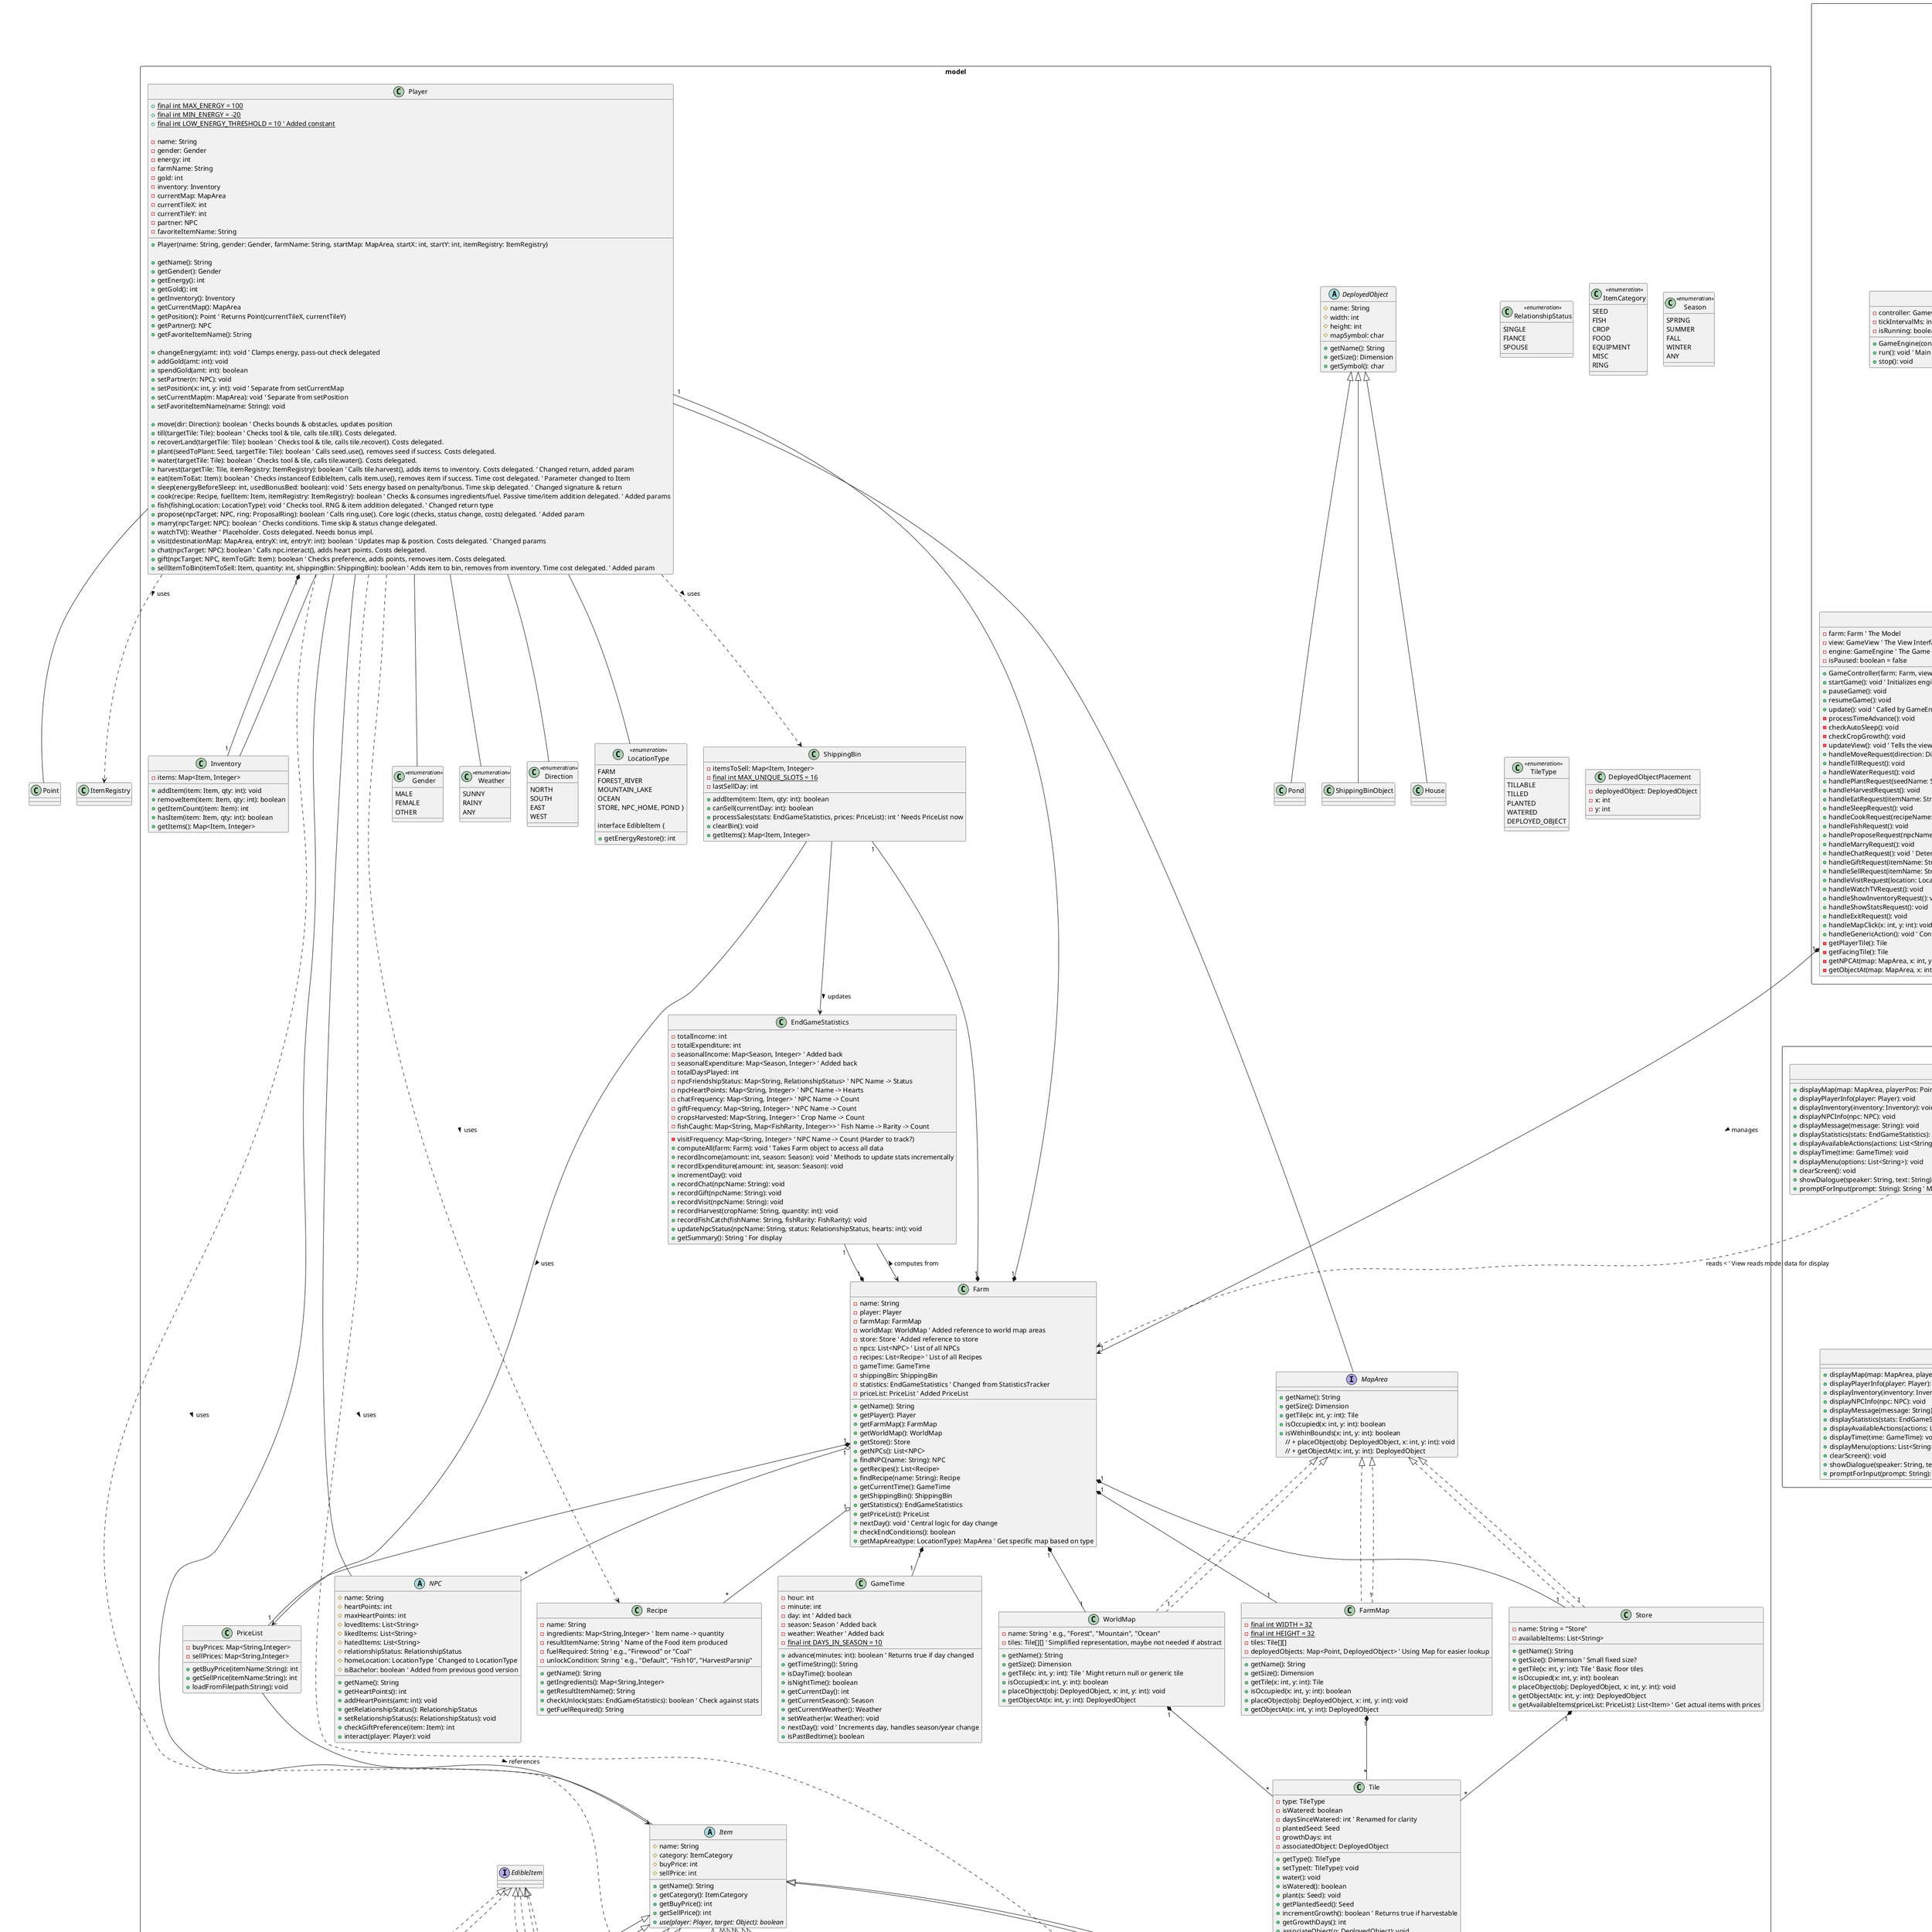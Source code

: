 ' Rancangan Utama Struktur Program
@startuml
' --- MVC Packages ---
package model <<Rectangle>> {
  '================== ENUMERATIONS ==================
  class Gender <<enumeration>> {
    MALE
    FEMALE
    OTHER
  }
  class RelationshipStatus <<enumeration>> {
    SINGLE
    FIANCE
    SPOUSE
  }

  class ItemCategory <<enumeration>> {
    SEED
    FISH
    CROP
    FOOD
    EQUIPMENT
    MISC
    RING
  }
  class Season <<enumeration>> { 
    SPRING
    SUMMER
    FALL
    WINTER
    ANY 
  }
  class Weather <<enumeration>> { 
    SUNNY
    RAINY
    ANY 
  }
  class TileType <<enumeration>> { 
    TILLABLE
    TILLED
    PLANTED
    WATERED
    DEPLOYED_OBJECT 
  }
  class Direction <<enumeration>> { 
    NORTH
    SOUTH
    EAST
    WEST 
  }
  class LocationType <<enumeration>> { 
    FARM
    FOREST_RIVER
    MOUNTAIN_LAKE
    OCEAN
    STORE, NPC_HOME, POND }

  '=================== INTERFACES ===================
  interface EdibleItem {
    + getEnergyRestore(): int
  }
  interface MapArea {
    + getName(): String
    + getSize(): Dimension
    + getTile(x: int, y: int): Tile
    + isOccupied(x: int, y: int): boolean
    + isWithinBounds(x: int, y: int): boolean
    // + placeObject(obj: DeployedObject, x: int, y: int): void
    // + getObjectAt(x: int, y: int): DeployedObject
  }
  ' TimeListener interface removed for simplicity, logic handled centrally

  '================= ABSTRACT CLASSES ================
  abstract class Item {
    # name: String
    # category: ItemCategory
    # buyPrice: int
    # sellPrice: int
    + getName(): String
    + getCategory(): ItemCategory
    + getBuyPrice(): int
    + getSellPrice(): int
    + {abstract} use(player: Player, target: Object): boolean
  }
  abstract class NPC {
    # name: String
    # heartPoints: int
    # maxHeartPoints: int
    # lovedItems: List<String>
    # likedItems: List<String>
    # hatedItems: List<String>
    # relationshipStatus: RelationshipStatus
    # homeLocation: LocationType ' Changed to LocationType
    # isBachelor: boolean ' Added from previous good version
    + getName(): String
    + getHeartPoints(): int
    + addHeartPoints(amt: int): void
    + getRelationshipStatus(): RelationshipStatus
    + setRelationshipStatus(s: RelationshipStatus): void
    + checkGiftPreference(item: Item): int
    + interact(player: Player): void
  }
  abstract class DeployedObject {
    # name: String
    # width: int
    # height: int
    # mapSymbol: char
    + getName(): String
    + getSize(): Dimension
    + getSymbol(): char
  }

  '=================== CORE DOMAIN ==================
  class Farm {
    - name: String
    - player: Player
    - farmMap: FarmMap
    - worldMap: WorldMap ' Added reference to world map areas
    - store: Store ' Added reference to store
    - npcs: List<NPC> ' List of all NPCs
    - recipes: List<Recipe> ' List of all Recipes
    - gameTime: GameTime
    - shippingBin: ShippingBin
    - statistics: EndGameStatistics ' Changed from StatisticsTracker
    - priceList: PriceList ' Added PriceList
    + getName(): String
    + getPlayer(): Player
    + getFarmMap(): FarmMap
    + getWorldMap(): WorldMap
    + getStore(): Store
    + getNPCs(): List<NPC>
    + findNPC(name: String): NPC
    + getRecipes(): List<Recipe>
    + findRecipe(name: String): Recipe
    + getCurrentTime(): GameTime
    + getShippingBin(): ShippingBin
    + getStatistics(): EndGameStatistics
    + getPriceList(): PriceList
    + nextDay(): void ' Central logic for day change
    + checkEndConditions(): boolean
    + getMapArea(type: LocationType): MapArea ' Get specific map based on type
  }
  class Player {
    ' --- Constants ---
    + {static} final int MAX_ENERGY = 100
    + {static} final int MIN_ENERGY = -20
    + {static} final int LOW_ENERGY_THRESHOLD = 10 ' Added constant

    ' --- Attributes ---
    - name: String
    - gender: Gender
    - energy: int
    - farmName: String
    - gold: int
    - inventory: Inventory
    - currentMap: MapArea
    - currentTileX: int
    - currentTileY: int
    - partner: NPC
    - favoriteItemName: String

    ' --- Constructor (Implicit dependency on ItemRegistry not shown in diagram) ---
    + Player(name: String, gender: Gender, farmName: String, startMap: MapArea, startX: int, startY: int, itemRegistry: ItemRegistry)

    ' --- Getters ---
    + getName(): String
    + getGender(): Gender
    + getEnergy(): int
    + getGold(): int
    + getInventory(): Inventory
    + getCurrentMap(): MapArea
    + getPosition(): Point ' Returns Point(currentTileX, currentTileY)
    + getPartner(): NPC
    + getFavoriteItemName(): String

    ' --- Setters / State Changers ---
    + changeEnergy(amt: int): void ' Clamps energy, pass-out check delegated
    + addGold(amt: int): void
    + spendGold(amt: int): boolean
    + setPartner(n: NPC): void
    + setPosition(x: int, y: int): void ' Separate from setCurrentMap
    + setCurrentMap(m: MapArea): void ' Separate from setPosition
    + setFavoriteItemName(name: String): void

    ' --- Action Methods (Many delegate complex logic/state changes to Controller) ---
    + move(dir: Direction): boolean ' Checks bounds & obstacles, updates position
    + till(targetTile: Tile): boolean ' Checks tool & tile, calls tile.till(). Costs delegated.
    + recoverLand(targetTile: Tile): boolean ' Checks tool & tile, calls tile.recover(). Costs delegated.
    + plant(seedToPlant: Seed, targetTile: Tile): boolean ' Calls seed.use(), removes seed if success. Costs delegated.
    + water(targetTile: Tile): boolean ' Checks tool & tile, calls tile.water(). Costs delegated.
    + harvest(targetTile: Tile, itemRegistry: ItemRegistry): boolean ' Calls tile.harvest(), adds items to inventory. Costs delegated. ' Changed return, added param
    + eat(itemToEat: Item): boolean ' Checks instanceof EdibleItem, calls item.use(), removes item if success. Time cost delegated. ' Parameter changed to Item
    + sleep(energyBeforeSleep: int, usedBonusBed: boolean): void ' Sets energy based on penalty/bonus. Time skip delegated. ' Changed signature & return
    + cook(recipe: Recipe, fuelItem: Item, itemRegistry: ItemRegistry): boolean ' Checks & consumes ingredients/fuel. Passive time/item addition delegated. ' Added params
    + fish(fishingLocation: LocationType): void ' Checks tool. RNG & item addition delegated. ' Changed return type
    + propose(npcTarget: NPC, ring: ProposalRing): boolean ' Calls ring.use(). Core logic (checks, status change, costs) delegated. ' Added param
    + marry(npcTarget: NPC): boolean ' Checks conditions. Time skip & status change delegated.
    + watchTV(): Weather ' Placeholder. Costs delegated. Needs bonus impl.
    + visit(destinationMap: MapArea, entryX: int, entryY: int): boolean ' Updates map & position. Costs delegated. ' Changed params
    + chat(npcTarget: NPC): boolean ' Calls npc.interact(), adds heart points. Costs delegated.
    + gift(npcTarget: NPC, itemToGift: Item): boolean ' Checks preference, adds points, removes item. Costs delegated.
    + sellItemToBin(itemToSell: Item, quantity: int, shippingBin: ShippingBin): boolean ' Adds item to bin, removes from inventory. Time cost delegated. ' Added param
  }

  class Inventory {
    - items: Map<Item, Integer>
    + addItem(item: Item, qty: int): void
    + removeItem(item: Item, qty: int): boolean
    + getItemCount(item: Item): int
    + hasItem(item: Item, qty: int): boolean
    + getItems(): Map<Item, Integer>
  }
  class ShippingBin {
    - itemsToSell: Map<Item, Integer>
    - {static} final int MAX_UNIQUE_SLOTS = 16
    - lastSellDay: int
    + addItem(item: Item, qty: int): boolean
    + canSell(currentDay: int): boolean
    + processSales(stats: EndGameStatistics, prices: PriceList): int ' Needs PriceList now
    + clearBin(): void
    + getItems(): Map<Item, Integer>
  }
  class Tile {
    - type: TileType
    - isWatered: boolean
    - daysSinceWatered: int ' Renamed for clarity
    - plantedSeed: Seed
    - growthDays: int
    - associatedObject: DeployedObject
    + getType(): TileType
    + setType(t: TileType): void
    + water(): void
    + isWatered(): boolean
    + plant(s: Seed): void
    + getPlantedSeed(): Seed
    + incrementGrowth(): boolean ' Returns true if harvestable
    + getGrowthDays(): int
    + associateObject(o: DeployedObject): void
    + getAssociatedObject(): DeployedObject
    + resetWaterCounter(): void
    + incrementDaysSinceWatered(): void
    + needsWatering(weather: Weather): boolean
  }
  class DeployedObjectPlacement { 
    - deployedObject: DeployedObject
    - x: int
    - y: int
  }
  class House extends DeployedObject {}
  class Pond extends DeployedObject {}
  class ShippingBinObject extends DeployedObject {}

  '================ TIME =================
  class GameTime {
    - hour: int
    - minute: int
    - day: int ' Added back
    - season: Season ' Added back
    - weather: Weather ' Added back
    - {static} final int DAYS_IN_SEASON = 10
    + advance(minutes: int): boolean ' Returns true if day changed
    + getTimeString(): String
    + isDayTime(): boolean
    + isNightTime(): boolean
    + getCurrentDay(): int
    + getCurrentSeason(): Season
    + getCurrentWeather(): Weather
    + setWeather(w: Weather): void
    + nextDay(): void ' Increments day, handles season/year change
    + isPastBedtime(): boolean
  }

  '===================== MAPS =======================
  class FarmMap implements MapArea {
    - {static} final int WIDTH = 32
    - {static} final int HEIGHT = 32
    - tiles: Tile[][]
    - deployedObjects: Map<Point, DeployedObject> ' Using Map for easier lookup
    + getName(): String
    + getSize(): Dimension
    + getTile(x: int, y: int): Tile
    + isOccupied(x: int, y: int): boolean
    + placeObject(obj: DeployedObject, x: int, y: int): void
    + getObjectAt(x: int, y: int): DeployedObject
  }
  class WorldMap implements MapArea { 
    - name: String ' e.g., "Forest", "Mountain", "Ocean"
    - tiles: Tile[][] ' Simplified representation, maybe not needed if abstract
    + getName(): String
    + getSize(): Dimension
    + getTile(x: int, y: int): Tile ' Might return null or generic tile
    + isOccupied(x: int, y: int): boolean
    + placeObject(obj: DeployedObject, x: int, y: int): void
    + getObjectAt(x: int, y: int): DeployedObject
  }
  class Store implements MapArea {
    - name: String = "Store"
    - availableItems: List<String> 
    + getName(): String
    + getSize(): Dimension ' Small fixed size?
    + getTile(x: int, y: int): Tile ' Basic floor tiles
    + isOccupied(x: int, y: int): boolean
    + placeObject(obj: DeployedObject, x: int, y: int): void
    + getObjectAt(x: int, y: int): DeployedObject
    + getAvailableItems(priceList: PriceList): List<Item> ' Get actual items with prices
  }

  '=================== ITEMS ==================
  class Seed extends Item {
    - daysToHarvest: int
    - targetSeason: Season
    - cropYieldName: String
    - quantityPerHarvest: int
    + use(player: Player, target: Object): boolean
    + getDaysToHarvest(): int
    + getTargetSeason(): Season
    + getCropYieldName(): String
    + getQuantityPerHarvest(): int
  }
  class Fish extends Item implements EdibleItem {
    - rarity: FishRarity
    - requiredSeason: Season
    - startTime: int ' Hour 0-23
    - endTime: int ' Hour 0-23
    - requiredWeather: Weather
    - requiredLocation: LocationType 
    - {static} final int BASE_ENERGY_RESTORE = 1
    + calculateSellPrice(prices: PriceList): int 
    + getEnergyRestore(): int
    + use(player: Player, target: Object): boolean
    + getRarity(): FishRarity
    + canBeCaught(season: Season, time: GameTime, weather: Weather, location: LocationType): boolean
  }
  class Crop extends Item implements EdibleItem {
    - {static} final int BASE_ENERGY_RESTORE = 3
    + getEnergyRestore(): int
    + use(player: Player, target: Object): boolean
  }
  class Food extends Item implements EdibleItem {
    - energyRestored: int
    + getEnergyRestore(): int
    + use(player: Player, target: Object): boolean
  }
  class Equipment extends Item {
    - toolType: String
    + use(player: Player, target: Object): boolean
    + getToolType(): String
  }
  class MiscItem extends Item {
    + use(player: Player, target: Object): boolean
  }
  class ProposalRing extends Item {
    + use(player: Player, target: Object): boolean
  }

  '=================== OTHER ==================
  class Recipe {
    - name: String
    - ingredients: Map<String,Integer> ' Item name -> quantity
    - resultItemName: String ' Name of the Food item produced
    - fuelRequired: String ' e.g., "Firewood" or "Coal"
    - unlockCondition: String ' e.g., "Default", "Fish10", "HarvestParsnip"
    + getName(): String
    + getIngredients(): Map<String,Integer>
    + getResultItemName(): String
    + checkUnlock(stats: EndGameStatistics): boolean ' Check against stats
    + getFuelRequired(): String
  }
  class PriceList {
    - buyPrices: Map<String,Integer>
    - sellPrices: Map<String,Integer>
    + getBuyPrice(itemName:String): int
    + getSellPrice(itemName:String): int
    + loadFromFile(path:String): void
  }
  class EndGameStatistics {
    - totalIncome: int
    - totalExpenditure: int
    - seasonalIncome: Map<Season, Integer> ' Added back
    - seasonalExpenditure: Map<Season, Integer> ' Added back
    - totalDaysPlayed: int
    - npcFriendshipStatus: Map<String, RelationshipStatus> ' NPC Name -> Status
    - npcHeartPoints: Map<String, Integer> ' NPC Name -> Hearts
    - chatFrequency: Map<String, Integer> ' NPC Name -> Count
    - giftFrequency: Map<String, Integer> ' NPC Name -> Count
    - visitFrequency: Map<String, Integer> ' NPC Name -> Count (Harder to track?)
    - cropsHarvested: Map<String, Integer> ' Crop Name -> Count
    - fishCaught: Map<String, Map<FishRarity, Integer>> ' Fish Name -> Rarity -> Count
    + computeAll(farm: Farm): void ' Takes Farm object to access all data
    + recordIncome(amount: int, season: Season): void ' Methods to update stats incrementally
    + recordExpenditure(amount: int, season: Season): void
    + incrementDay(): void
    + recordChat(npcName: String): void
    + recordGift(npcName: String): void
    + recordVisit(npcName: String): void
    + recordHarvest(cropName: String, quantity: int): void
    + recordFishCatch(fishName: String, fishRarity: FishRarity): void
    + updateNpcStatus(npcName: String, status: RelationshipStatus, hearts: int): void
    + getSummary(): String ' For display
    ' ... Getters for individual stats ...
  }

}

package view <<Rectangle>> {
  interface GameView {
    + displayMap(map: MapArea, playerPos: Point, objects: List<DeployedObjectPlacement>, npcs: List<NPC>): void ' More info needed
    + displayPlayerInfo(player: Player): void
    + displayInventory(inventory: Inventory): void
    + displayNPCInfo(npc: NPC): void
    + displayMessage(message: String): void
    + displayStatistics(stats: EndGameStatistics): void ' Use EndGameStatistics
    + displayAvailableActions(actions: List<String>): void
    + displayTime(time: GameTime): void
    + displayMenu(options: List<String>): void
    + clearScreen(): void
    + showDialogue(speaker: String, text: String): void ' For NPC interaction
    + promptForInput(prompt: String): String ' Maybe needed for item/NPC selection dialogs
  }
  class JavaFXView implements GameView {
    ' --- Internal JavaFX Components ---
    ' ...
    ' --- Event Handlers setup ---
    ' + setupEventHandlers(controller: GameController): void
    ' --- Implementation of GameView methods ---
    + displayMap(map: MapArea, playerPos: Point, objects: List<DeployedObjectPlacement>, npcs: List<NPC>): void
    + displayPlayerInfo(player: Player): void
    + displayInventory(inventory: Inventory): void
    + displayNPCInfo(npc: NPC): void
    + displayMessage(message: String): void
    + displayStatistics(stats: EndGameStatistics): void
    + displayAvailableActions(actions: List<String>): void
    + displayTime(time: GameTime): void
    + displayMenu(options: List<String>): void
    + clearScreen(): void
    + showDialogue(speaker: String, text: String): void
    + promptForInput(prompt: String): String ' Implement using Dialogs
  }
} 

package controller <<Rectangle>> {
  class GameEngine implements Runnable { 
    - controller: GameController
    - tickIntervalMs: int = 100 ' Example: 10 updates per second
    - isRunning: boolean
    + GameEngine(controller: GameController)
    + run(): void ' Main game loop thread
    + stop(): void
  }

  class GameController {
    - farm: Farm ' The Model
    - view: GameView ' The View Interface
    - engine: GameEngine ' The Game Loop Runner
    - isPaused: boolean = false

    + GameController(farm: Farm, view: GameView) ' Constructor
    + startGame(): void ' Initializes engine and starts the game
    + pauseGame(): void
    + resumeGame(): void
    + update(): void ' Called by GameEngine periodically
    - processTimeAdvance(): void
    - checkAutoSleep(): void
    - checkCropGrowth(): void
    - updateView(): void ' Tells the view to refresh
    ' --- Request Handlers (Called by View Event Handlers) ---
    + handleMoveRequest(direction: Direction): void
    + handleTillRequest(): void
    + handleWaterRequest(): void
    + handlePlantRequest(seedName: String): void
    + handleHarvestRequest(): void
    + handleEatRequest(itemName: String): void
    + handleSleepRequest(): void
    + handleCookRequest(recipeName: String, fuelName: String): void
    + handleFishRequest(): void
    + handleProposeRequest(npcName: String): void
    + handleMarryRequest(): void
    + handleChatRequest(): void ' Determines nearby NPC
    + handleGiftRequest(itemName: String): void ' Determines nearby NPC, needs item selection
    + handleSellRequest(itemName: String, quantity: int): void
    + handleVisitRequest(location: LocationType): void
    + handleWatchTVRequest(): void
    + handleShowInventoryRequest(): void
    + handleShowStatsRequest(): void
    + handleExitRequest(): void
    + handleMapClick(x: int, y: int): void
    + handleGenericAction(): void ' Context-sensitive action button
    ' --- Helper methods ---
    - getPlayerTile(): Tile
    - getFacingTile(): Tile
    - getNPCAt(map: MapArea, x: int, y: int): NPC
    - getObjectAt(map: MapArea, x: int, y: int): DeployedObject
  }
} 

' class SpakborHillsGame extends Application { ' Main JavaFX class
'   + {static} main(args: String[]): void
'   + start(primaryStage: Stage): void
' }

' --- Relationships ---
' MVC & Engine
' SpakborHillsGame ..> GameController : Creates
' SpakborHillsGame ..> Farm : Creates
' SpakborHillsGame ..> JavaFXView : Creates
GameController "1" *--> "1" Farm : manages >
GameController "1" *--> "1" GameView : interacts >
GameController "1" o-- "1" GameEngine : controls <
GameEngine "1" *--> "1" GameController : updates <
GameView <|.. JavaFXView
GameView ..> Farm : reads < ' View reads model data for display

' Model Internal Relationships (Selected, many omitted for brevity but implied)
Farm "1" *-- "1" Player
Farm "1" *-- "1" FarmMap
Farm "1" *-- "1" WorldMap
Farm "1" *-- "1" Store
Farm "1" *-- "1" GameTime
Farm "1" *-- "1" ShippingBin
Farm "1" *-- "1" EndGameStatistics
Farm "1" *-- "1" PriceList
Farm "1" o-- "*" NPC
Farm "1" o-- "*" Recipe

Player "1" *-- "1" Inventory
Player -- Inventory
Player -- MapArea
Player -- NPC
Player -- Item
Player -- Point
Player -- Gender
Player -- Direction
Player -- LocationType
Player -- Weather
Player ..> ItemRegistry : uses > 
Player ..> Seed : uses >
Player ..> Recipe : uses >
Player ..> ProposalRing : uses >
Player ..> ShippingBin : uses >

FarmMap "1" ..|> MapArea
WorldMap "1" ..|> MapArea
Store "1" ..|> MapArea

FarmMap "1" *-- "*" Tile
WorldMap "1" *-- "*" Tile 
Store "1" *-- "*" Tile

ShippingBin --> EndGameStatistics : updates >
ShippingBin --> PriceList : uses >

EndGameStatistics --> Farm : computes from <

Item <|-- Seed
Item <|-- Fish
Item <|-- Crop
Item <|-- Food
Item <|-- Equipment
Item <|-- MiscItem
Item <|-- ProposalRing

EdibleItem <|.. Fish
EdibleItem <|.. Crop
EdibleItem <|.. Food

PriceList --> Item : references >

@enduml
